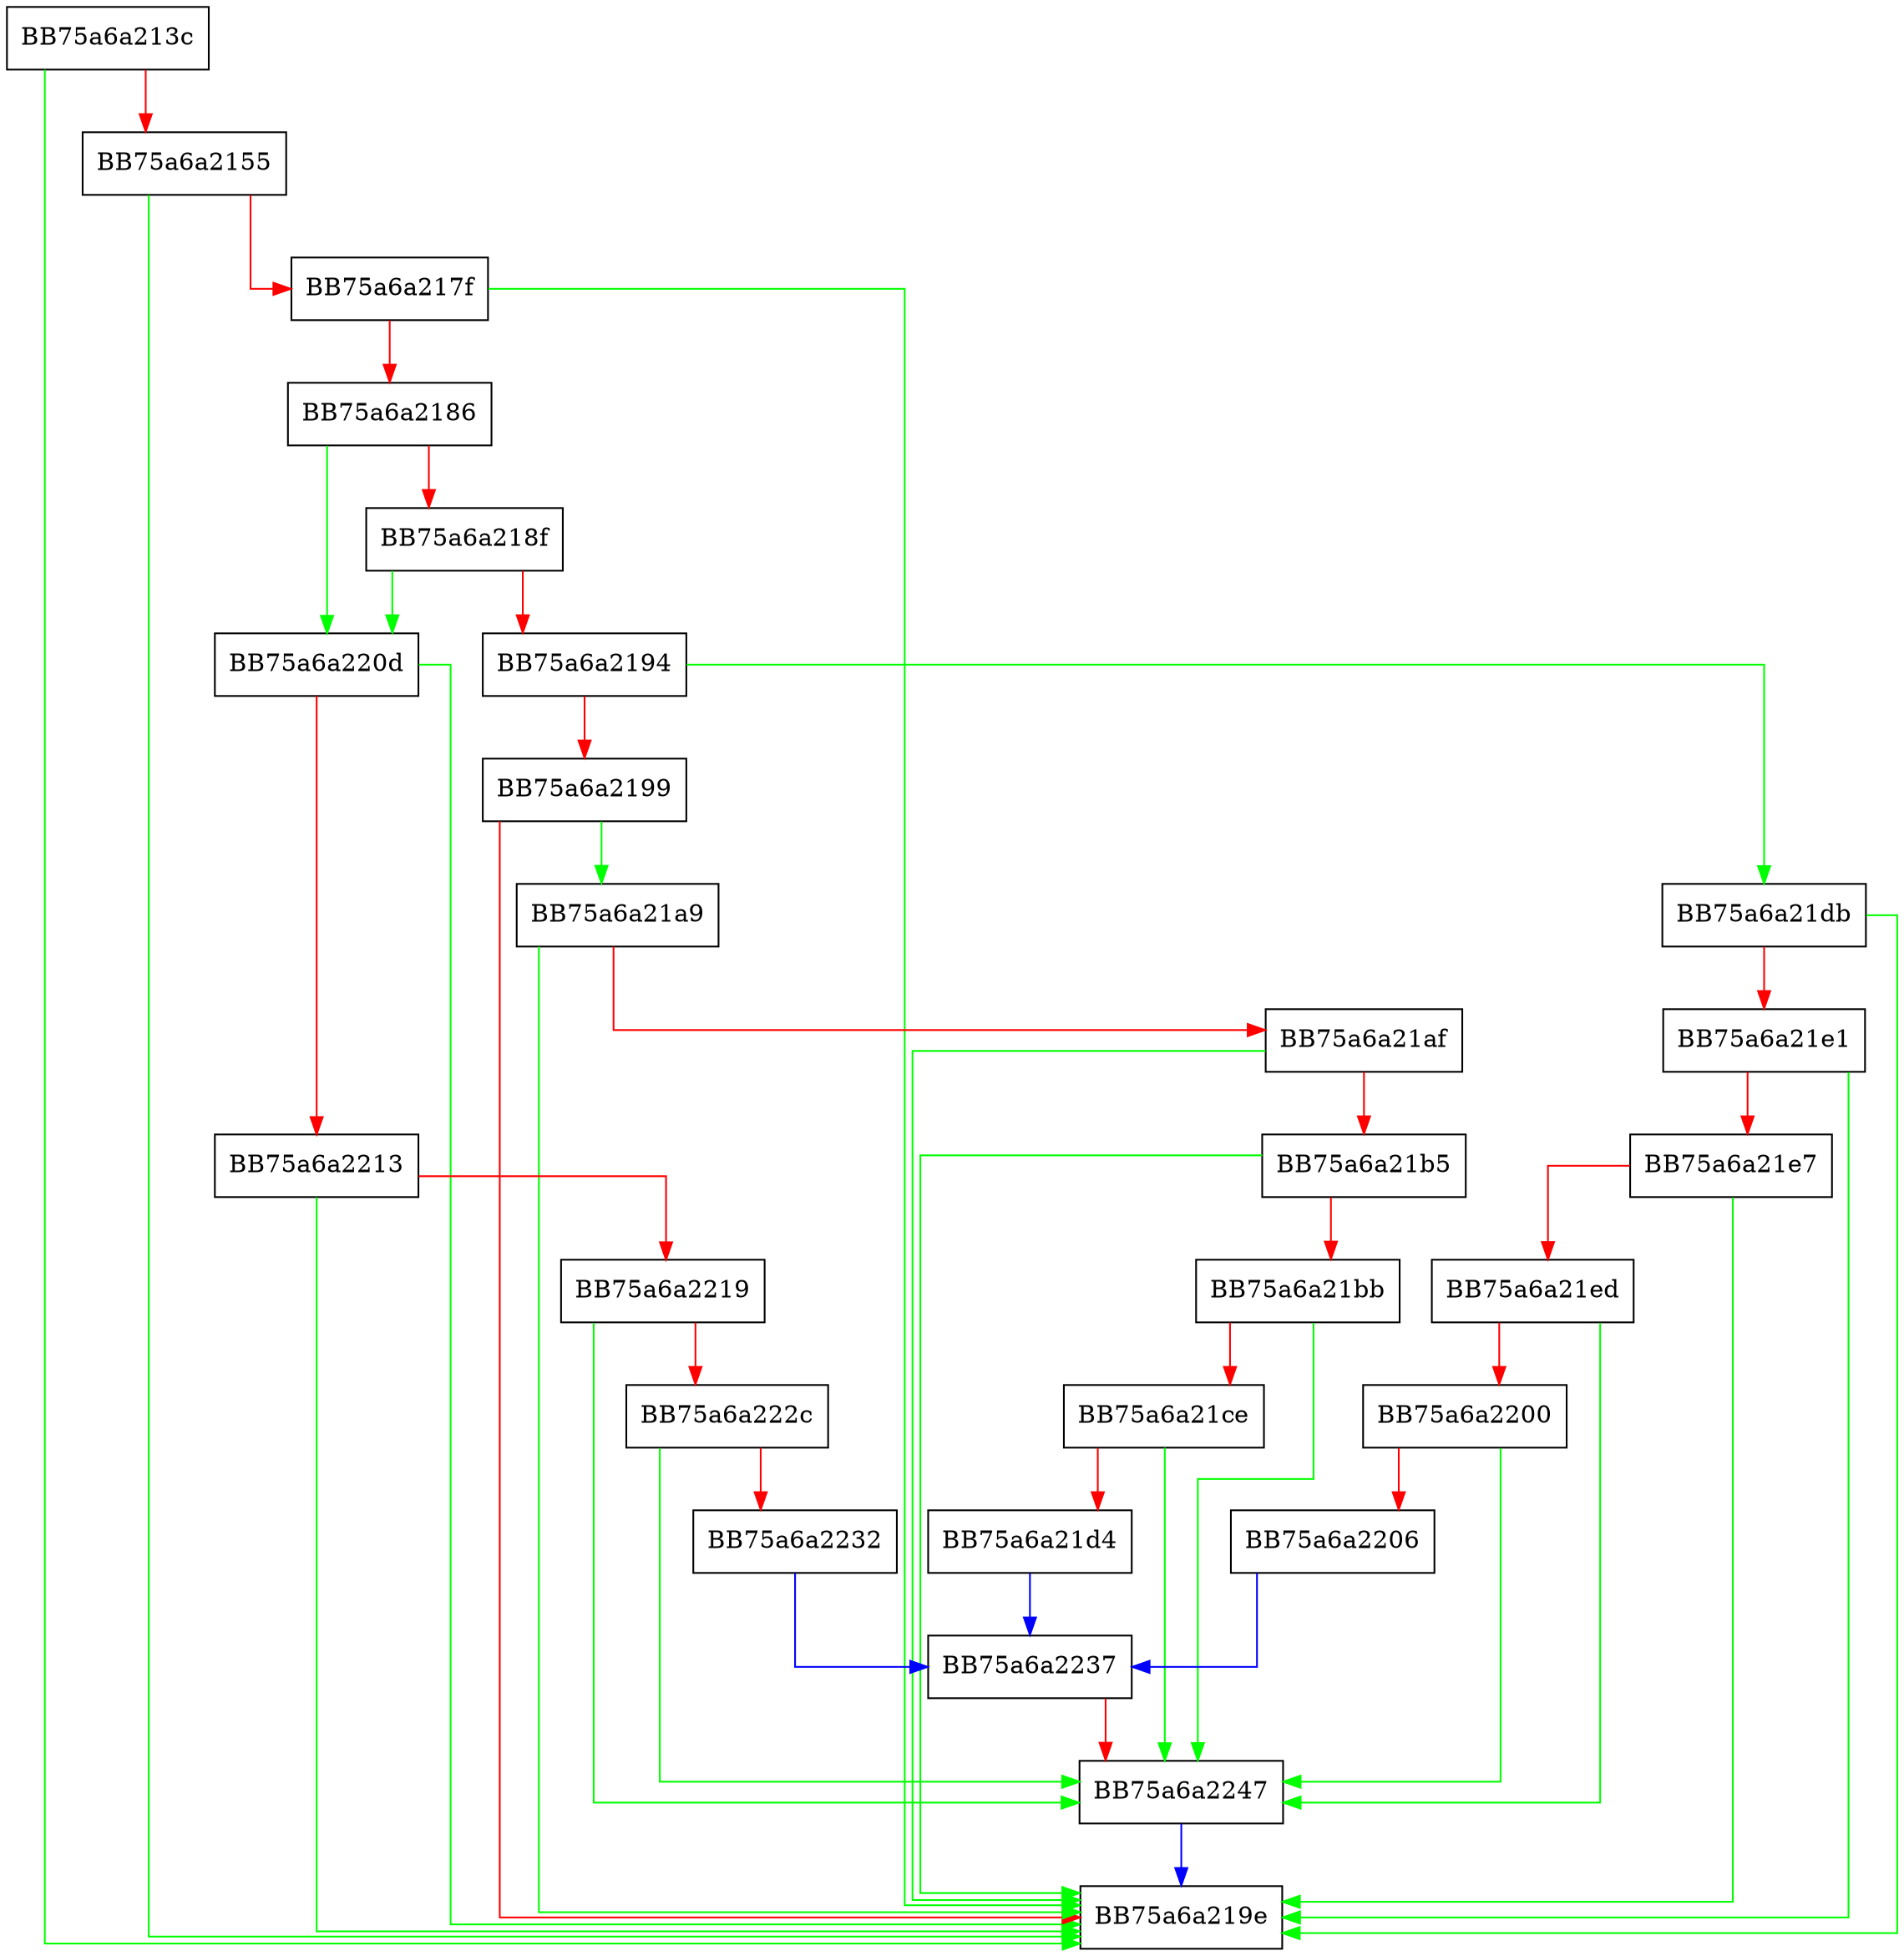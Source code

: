 digraph FinalizeCollect {
  node [shape="box"];
  graph [splines=ortho];
  BB75a6a213c -> BB75a6a219e [color="green"];
  BB75a6a213c -> BB75a6a2155 [color="red"];
  BB75a6a2155 -> BB75a6a219e [color="green"];
  BB75a6a2155 -> BB75a6a217f [color="red"];
  BB75a6a217f -> BB75a6a219e [color="green"];
  BB75a6a217f -> BB75a6a2186 [color="red"];
  BB75a6a2186 -> BB75a6a220d [color="green"];
  BB75a6a2186 -> BB75a6a218f [color="red"];
  BB75a6a218f -> BB75a6a220d [color="green"];
  BB75a6a218f -> BB75a6a2194 [color="red"];
  BB75a6a2194 -> BB75a6a21db [color="green"];
  BB75a6a2194 -> BB75a6a2199 [color="red"];
  BB75a6a2199 -> BB75a6a21a9 [color="green"];
  BB75a6a2199 -> BB75a6a219e [color="red"];
  BB75a6a21a9 -> BB75a6a219e [color="green"];
  BB75a6a21a9 -> BB75a6a21af [color="red"];
  BB75a6a21af -> BB75a6a219e [color="green"];
  BB75a6a21af -> BB75a6a21b5 [color="red"];
  BB75a6a21b5 -> BB75a6a219e [color="green"];
  BB75a6a21b5 -> BB75a6a21bb [color="red"];
  BB75a6a21bb -> BB75a6a2247 [color="green"];
  BB75a6a21bb -> BB75a6a21ce [color="red"];
  BB75a6a21ce -> BB75a6a2247 [color="green"];
  BB75a6a21ce -> BB75a6a21d4 [color="red"];
  BB75a6a21d4 -> BB75a6a2237 [color="blue"];
  BB75a6a21db -> BB75a6a219e [color="green"];
  BB75a6a21db -> BB75a6a21e1 [color="red"];
  BB75a6a21e1 -> BB75a6a219e [color="green"];
  BB75a6a21e1 -> BB75a6a21e7 [color="red"];
  BB75a6a21e7 -> BB75a6a219e [color="green"];
  BB75a6a21e7 -> BB75a6a21ed [color="red"];
  BB75a6a21ed -> BB75a6a2247 [color="green"];
  BB75a6a21ed -> BB75a6a2200 [color="red"];
  BB75a6a2200 -> BB75a6a2247 [color="green"];
  BB75a6a2200 -> BB75a6a2206 [color="red"];
  BB75a6a2206 -> BB75a6a2237 [color="blue"];
  BB75a6a220d -> BB75a6a219e [color="green"];
  BB75a6a220d -> BB75a6a2213 [color="red"];
  BB75a6a2213 -> BB75a6a219e [color="green"];
  BB75a6a2213 -> BB75a6a2219 [color="red"];
  BB75a6a2219 -> BB75a6a2247 [color="green"];
  BB75a6a2219 -> BB75a6a222c [color="red"];
  BB75a6a222c -> BB75a6a2247 [color="green"];
  BB75a6a222c -> BB75a6a2232 [color="red"];
  BB75a6a2232 -> BB75a6a2237 [color="blue"];
  BB75a6a2237 -> BB75a6a2247 [color="red"];
  BB75a6a2247 -> BB75a6a219e [color="blue"];
}